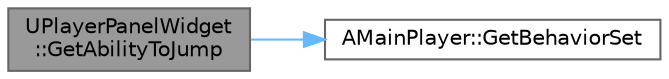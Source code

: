 digraph "UPlayerPanelWidget::GetAbilityToJump"
{
 // LATEX_PDF_SIZE
  bgcolor="transparent";
  edge [fontname=Helvetica,fontsize=10,labelfontname=Helvetica,labelfontsize=10];
  node [fontname=Helvetica,fontsize=10,shape=box,height=0.2,width=0.4];
  rankdir="LR";
  Node1 [id="Node000001",label="UPlayerPanelWidget\l::GetAbilityToJump",height=0.2,width=0.4,color="gray40", fillcolor="grey60", style="filled", fontcolor="black",tooltip=" "];
  Node1 -> Node2 [id="edge2_Node000001_Node000002",color="steelblue1",style="solid",tooltip=" "];
  Node2 [id="Node000002",label="AMainPlayer::GetBehaviorSet",height=0.2,width=0.4,color="grey40", fillcolor="white", style="filled",URL="$class_a_main_player.html#affc455d728b8648bbbf38a4c24705455",tooltip=" "];
}
